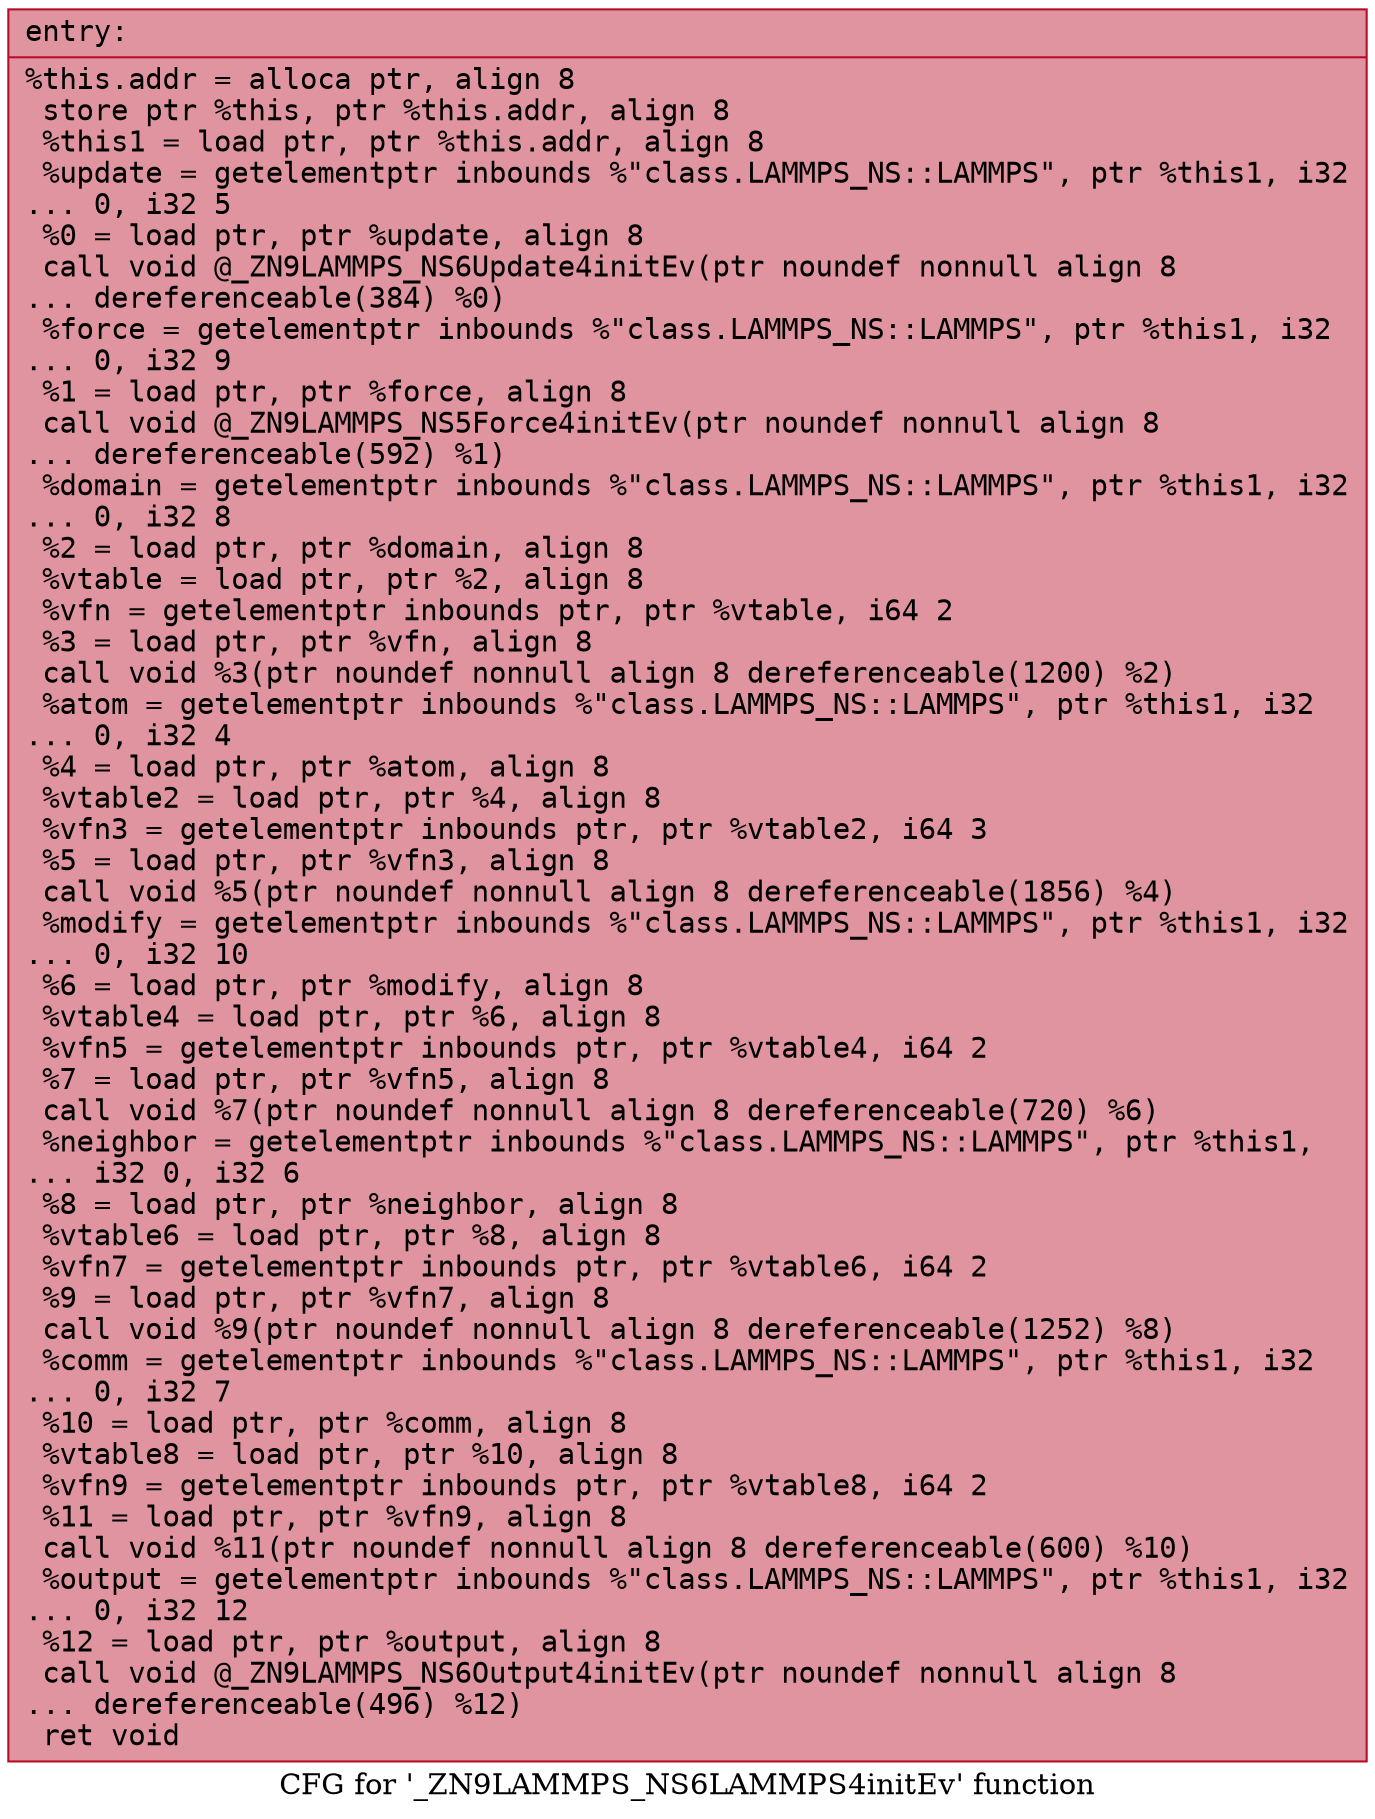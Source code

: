 digraph "CFG for '_ZN9LAMMPS_NS6LAMMPS4initEv' function" {
	label="CFG for '_ZN9LAMMPS_NS6LAMMPS4initEv' function";

	Node0x565291c8dc20 [shape=record,color="#b70d28ff", style=filled, fillcolor="#b70d2870" fontname="Courier",label="{entry:\l|  %this.addr = alloca ptr, align 8\l  store ptr %this, ptr %this.addr, align 8\l  %this1 = load ptr, ptr %this.addr, align 8\l  %update = getelementptr inbounds %\"class.LAMMPS_NS::LAMMPS\", ptr %this1, i32\l... 0, i32 5\l  %0 = load ptr, ptr %update, align 8\l  call void @_ZN9LAMMPS_NS6Update4initEv(ptr noundef nonnull align 8\l... dereferenceable(384) %0)\l  %force = getelementptr inbounds %\"class.LAMMPS_NS::LAMMPS\", ptr %this1, i32\l... 0, i32 9\l  %1 = load ptr, ptr %force, align 8\l  call void @_ZN9LAMMPS_NS5Force4initEv(ptr noundef nonnull align 8\l... dereferenceable(592) %1)\l  %domain = getelementptr inbounds %\"class.LAMMPS_NS::LAMMPS\", ptr %this1, i32\l... 0, i32 8\l  %2 = load ptr, ptr %domain, align 8\l  %vtable = load ptr, ptr %2, align 8\l  %vfn = getelementptr inbounds ptr, ptr %vtable, i64 2\l  %3 = load ptr, ptr %vfn, align 8\l  call void %3(ptr noundef nonnull align 8 dereferenceable(1200) %2)\l  %atom = getelementptr inbounds %\"class.LAMMPS_NS::LAMMPS\", ptr %this1, i32\l... 0, i32 4\l  %4 = load ptr, ptr %atom, align 8\l  %vtable2 = load ptr, ptr %4, align 8\l  %vfn3 = getelementptr inbounds ptr, ptr %vtable2, i64 3\l  %5 = load ptr, ptr %vfn3, align 8\l  call void %5(ptr noundef nonnull align 8 dereferenceable(1856) %4)\l  %modify = getelementptr inbounds %\"class.LAMMPS_NS::LAMMPS\", ptr %this1, i32\l... 0, i32 10\l  %6 = load ptr, ptr %modify, align 8\l  %vtable4 = load ptr, ptr %6, align 8\l  %vfn5 = getelementptr inbounds ptr, ptr %vtable4, i64 2\l  %7 = load ptr, ptr %vfn5, align 8\l  call void %7(ptr noundef nonnull align 8 dereferenceable(720) %6)\l  %neighbor = getelementptr inbounds %\"class.LAMMPS_NS::LAMMPS\", ptr %this1,\l... i32 0, i32 6\l  %8 = load ptr, ptr %neighbor, align 8\l  %vtable6 = load ptr, ptr %8, align 8\l  %vfn7 = getelementptr inbounds ptr, ptr %vtable6, i64 2\l  %9 = load ptr, ptr %vfn7, align 8\l  call void %9(ptr noundef nonnull align 8 dereferenceable(1252) %8)\l  %comm = getelementptr inbounds %\"class.LAMMPS_NS::LAMMPS\", ptr %this1, i32\l... 0, i32 7\l  %10 = load ptr, ptr %comm, align 8\l  %vtable8 = load ptr, ptr %10, align 8\l  %vfn9 = getelementptr inbounds ptr, ptr %vtable8, i64 2\l  %11 = load ptr, ptr %vfn9, align 8\l  call void %11(ptr noundef nonnull align 8 dereferenceable(600) %10)\l  %output = getelementptr inbounds %\"class.LAMMPS_NS::LAMMPS\", ptr %this1, i32\l... 0, i32 12\l  %12 = load ptr, ptr %output, align 8\l  call void @_ZN9LAMMPS_NS6Output4initEv(ptr noundef nonnull align 8\l... dereferenceable(496) %12)\l  ret void\l}"];
}
